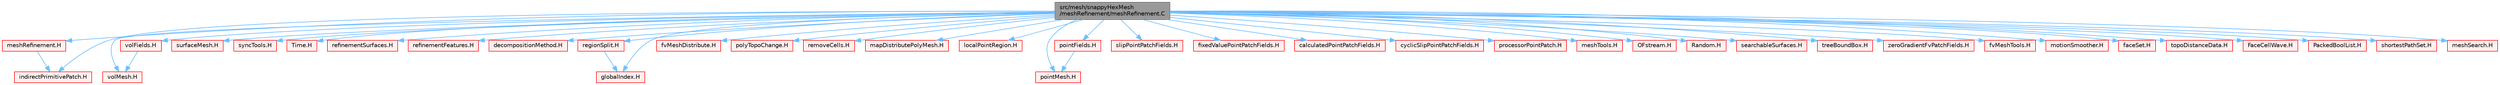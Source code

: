 digraph "src/mesh/snappyHexMesh/meshRefinement/meshRefinement.C"
{
 // LATEX_PDF_SIZE
  bgcolor="transparent";
  edge [fontname=Helvetica,fontsize=10,labelfontname=Helvetica,labelfontsize=10];
  node [fontname=Helvetica,fontsize=10,shape=box,height=0.2,width=0.4];
  Node1 [id="Node000001",label="src/mesh/snappyHexMesh\l/meshRefinement/meshRefinement.C",height=0.2,width=0.4,color="gray40", fillcolor="grey60", style="filled", fontcolor="black",tooltip=" "];
  Node1 -> Node2 [id="edge1_Node000001_Node000002",color="steelblue1",style="solid",tooltip=" "];
  Node2 [id="Node000002",label="meshRefinement.H",height=0.2,width=0.4,color="red", fillcolor="#FFF0F0", style="filled",URL="$meshRefinement_8H.html",tooltip=" "];
  Node2 -> Node233 [id="edge2_Node000002_Node000233",color="steelblue1",style="solid",tooltip=" "];
  Node233 [id="Node000233",label="indirectPrimitivePatch.H",height=0.2,width=0.4,color="red", fillcolor="#FFF0F0", style="filled",URL="$indirectPrimitivePatch_8H.html",tooltip=" "];
  Node1 -> Node290 [id="edge3_Node000001_Node000290",color="steelblue1",style="solid",tooltip=" "];
  Node290 [id="Node000290",label="volMesh.H",height=0.2,width=0.4,color="red", fillcolor="#FFF0F0", style="filled",URL="$volMesh_8H.html",tooltip=" "];
  Node1 -> Node369 [id="edge4_Node000001_Node000369",color="steelblue1",style="solid",tooltip=" "];
  Node369 [id="Node000369",label="volFields.H",height=0.2,width=0.4,color="red", fillcolor="#FFF0F0", style="filled",URL="$volFields_8H.html",tooltip=" "];
  Node369 -> Node290 [id="edge5_Node000369_Node000290",color="steelblue1",style="solid",tooltip=" "];
  Node1 -> Node405 [id="edge6_Node000001_Node000405",color="steelblue1",style="solid",tooltip=" "];
  Node405 [id="Node000405",label="surfaceMesh.H",height=0.2,width=0.4,color="red", fillcolor="#FFF0F0", style="filled",URL="$surfaceMesh_8H.html",tooltip=" "];
  Node1 -> Node406 [id="edge7_Node000001_Node000406",color="steelblue1",style="solid",tooltip=" "];
  Node406 [id="Node000406",label="syncTools.H",height=0.2,width=0.4,color="red", fillcolor="#FFF0F0", style="filled",URL="$syncTools_8H.html",tooltip=" "];
  Node1 -> Node420 [id="edge8_Node000001_Node000420",color="steelblue1",style="solid",tooltip=" "];
  Node420 [id="Node000420",label="Time.H",height=0.2,width=0.4,color="red", fillcolor="#FFF0F0", style="filled",URL="$Time_8H.html",tooltip=" "];
  Node1 -> Node444 [id="edge9_Node000001_Node000444",color="steelblue1",style="solid",tooltip=" "];
  Node444 [id="Node000444",label="refinementSurfaces.H",height=0.2,width=0.4,color="red", fillcolor="#FFF0F0", style="filled",URL="$refinementSurfaces_8H.html",tooltip=" "];
  Node1 -> Node478 [id="edge10_Node000001_Node000478",color="steelblue1",style="solid",tooltip=" "];
  Node478 [id="Node000478",label="refinementFeatures.H",height=0.2,width=0.4,color="red", fillcolor="#FFF0F0", style="filled",URL="$refinementFeatures_8H.html",tooltip=" "];
  Node1 -> Node491 [id="edge11_Node000001_Node000491",color="steelblue1",style="solid",tooltip=" "];
  Node491 [id="Node000491",label="decompositionMethod.H",height=0.2,width=0.4,color="red", fillcolor="#FFF0F0", style="filled",URL="$decompositionMethod_8H.html",tooltip=" "];
  Node1 -> Node493 [id="edge12_Node000001_Node000493",color="steelblue1",style="solid",tooltip=" "];
  Node493 [id="Node000493",label="regionSplit.H",height=0.2,width=0.4,color="red", fillcolor="#FFF0F0", style="filled",URL="$regionSplit_8H.html",tooltip=" "];
  Node493 -> Node448 [id="edge13_Node000493_Node000448",color="steelblue1",style="solid",tooltip=" "];
  Node448 [id="Node000448",label="globalIndex.H",height=0.2,width=0.4,color="red", fillcolor="#FFF0F0", style="filled",URL="$globalIndex_8H.html",tooltip=" "];
  Node1 -> Node495 [id="edge14_Node000001_Node000495",color="steelblue1",style="solid",tooltip=" "];
  Node495 [id="Node000495",label="fvMeshDistribute.H",height=0.2,width=0.4,color="red", fillcolor="#FFF0F0", style="filled",URL="$fvMeshDistribute_8H.html",tooltip=" "];
  Node1 -> Node233 [id="edge15_Node000001_Node000233",color="steelblue1",style="solid",tooltip=" "];
  Node1 -> Node501 [id="edge16_Node000001_Node000501",color="steelblue1",style="solid",tooltip=" "];
  Node501 [id="Node000501",label="polyTopoChange.H",height=0.2,width=0.4,color="red", fillcolor="#FFF0F0", style="filled",URL="$polyTopoChange_8H.html",tooltip=" "];
  Node1 -> Node503 [id="edge17_Node000001_Node000503",color="steelblue1",style="solid",tooltip=" "];
  Node503 [id="Node000503",label="removeCells.H",height=0.2,width=0.4,color="red", fillcolor="#FFF0F0", style="filled",URL="$removeCells_8H.html",tooltip=" "];
  Node1 -> Node504 [id="edge18_Node000001_Node000504",color="steelblue1",style="solid",tooltip=" "];
  Node504 [id="Node000504",label="mapDistributePolyMesh.H",height=0.2,width=0.4,color="red", fillcolor="#FFF0F0", style="filled",URL="$mapDistributePolyMesh_8H.html",tooltip=" "];
  Node1 -> Node505 [id="edge19_Node000001_Node000505",color="steelblue1",style="solid",tooltip=" "];
  Node505 [id="Node000505",label="localPointRegion.H",height=0.2,width=0.4,color="red", fillcolor="#FFF0F0", style="filled",URL="$localPointRegion_8H.html",tooltip=" "];
  Node1 -> Node497 [id="edge20_Node000001_Node000497",color="steelblue1",style="solid",tooltip=" "];
  Node497 [id="Node000497",label="pointMesh.H",height=0.2,width=0.4,color="red", fillcolor="#FFF0F0", style="filled",URL="$pointMesh_8H.html",tooltip=" "];
  Node1 -> Node506 [id="edge21_Node000001_Node000506",color="steelblue1",style="solid",tooltip=" "];
  Node506 [id="Node000506",label="pointFields.H",height=0.2,width=0.4,color="red", fillcolor="#FFF0F0", style="filled",URL="$pointFields_8H.html",tooltip=" "];
  Node506 -> Node497 [id="edge22_Node000506_Node000497",color="steelblue1",style="solid",tooltip=" "];
  Node1 -> Node512 [id="edge23_Node000001_Node000512",color="steelblue1",style="solid",tooltip=" "];
  Node512 [id="Node000512",label="slipPointPatchFields.H",height=0.2,width=0.4,color="red", fillcolor="#FFF0F0", style="filled",URL="$slipPointPatchFields_8H.html",tooltip=" "];
  Node1 -> Node518 [id="edge24_Node000001_Node000518",color="steelblue1",style="solid",tooltip=" "];
  Node518 [id="Node000518",label="fixedValuePointPatchFields.H",height=0.2,width=0.4,color="red", fillcolor="#FFF0F0", style="filled",URL="$fixedValuePointPatchFields_8H.html",tooltip=" "];
  Node1 -> Node521 [id="edge25_Node000001_Node000521",color="steelblue1",style="solid",tooltip=" "];
  Node521 [id="Node000521",label="calculatedPointPatchFields.H",height=0.2,width=0.4,color="red", fillcolor="#FFF0F0", style="filled",URL="$calculatedPointPatchFields_8H.html",tooltip=" "];
  Node1 -> Node523 [id="edge26_Node000001_Node000523",color="steelblue1",style="solid",tooltip=" "];
  Node523 [id="Node000523",label="cyclicSlipPointPatchFields.H",height=0.2,width=0.4,color="red", fillcolor="#FFF0F0", style="filled",URL="$cyclicSlipPointPatchFields_8H.html",tooltip=" "];
  Node1 -> Node534 [id="edge27_Node000001_Node000534",color="steelblue1",style="solid",tooltip=" "];
  Node534 [id="Node000534",label="processorPointPatch.H",height=0.2,width=0.4,color="red", fillcolor="#FFF0F0", style="filled",URL="$processorPointPatch_8H.html",tooltip=" "];
  Node1 -> Node448 [id="edge28_Node000001_Node000448",color="steelblue1",style="solid",tooltip=" "];
  Node1 -> Node536 [id="edge29_Node000001_Node000536",color="steelblue1",style="solid",tooltip=" "];
  Node536 [id="Node000536",label="meshTools.H",height=0.2,width=0.4,color="red", fillcolor="#FFF0F0", style="filled",URL="$meshTools_8H.html",tooltip=" "];
  Node1 -> Node537 [id="edge30_Node000001_Node000537",color="steelblue1",style="solid",tooltip=" "];
  Node537 [id="Node000537",label="OFstream.H",height=0.2,width=0.4,color="red", fillcolor="#FFF0F0", style="filled",URL="$OFstream_8H.html",tooltip=" "];
  Node1 -> Node455 [id="edge31_Node000001_Node000455",color="steelblue1",style="solid",tooltip=" "];
  Node455 [id="Node000455",label="Random.H",height=0.2,width=0.4,color="red", fillcolor="#FFF0F0", style="filled",URL="$Random_8H.html",tooltip=" "];
  Node1 -> Node540 [id="edge32_Node000001_Node000540",color="steelblue1",style="solid",tooltip=" "];
  Node540 [id="Node000540",label="searchableSurfaces.H",height=0.2,width=0.4,color="red", fillcolor="#FFF0F0", style="filled",URL="$searchableSurfaces_8H.html",tooltip=" "];
  Node1 -> Node462 [id="edge33_Node000001_Node000462",color="steelblue1",style="solid",tooltip=" "];
  Node462 [id="Node000462",label="treeBoundBox.H",height=0.2,width=0.4,color="red", fillcolor="#FFF0F0", style="filled",URL="$treeBoundBox_8H.html",tooltip=" "];
  Node1 -> Node542 [id="edge34_Node000001_Node000542",color="steelblue1",style="solid",tooltip=" "];
  Node542 [id="Node000542",label="zeroGradientFvPatchFields.H",height=0.2,width=0.4,color="red", fillcolor="#FFF0F0", style="filled",URL="$zeroGradientFvPatchFields_8H.html",tooltip=" "];
  Node1 -> Node544 [id="edge35_Node000001_Node000544",color="steelblue1",style="solid",tooltip=" "];
  Node544 [id="Node000544",label="fvMeshTools.H",height=0.2,width=0.4,color="red", fillcolor="#FFF0F0", style="filled",URL="$fvMeshTools_8H.html",tooltip=" "];
  Node1 -> Node545 [id="edge36_Node000001_Node000545",color="steelblue1",style="solid",tooltip=" "];
  Node545 [id="Node000545",label="motionSmoother.H",height=0.2,width=0.4,color="red", fillcolor="#FFF0F0", style="filled",URL="$motionSmoother_8H.html",tooltip=" "];
  Node1 -> Node548 [id="edge37_Node000001_Node000548",color="steelblue1",style="solid",tooltip=" "];
  Node548 [id="Node000548",label="faceSet.H",height=0.2,width=0.4,color="red", fillcolor="#FFF0F0", style="filled",URL="$faceSet_8H.html",tooltip=" "];
  Node1 -> Node550 [id="edge38_Node000001_Node000550",color="steelblue1",style="solid",tooltip=" "];
  Node550 [id="Node000550",label="topoDistanceData.H",height=0.2,width=0.4,color="red", fillcolor="#FFF0F0", style="filled",URL="$topoDistanceData_8H.html",tooltip=" "];
  Node1 -> Node552 [id="edge39_Node000001_Node000552",color="steelblue1",style="solid",tooltip=" "];
  Node552 [id="Node000552",label="FaceCellWave.H",height=0.2,width=0.4,color="red", fillcolor="#FFF0F0", style="filled",URL="$FaceCellWave_8H.html",tooltip=" "];
  Node1 -> Node554 [id="edge40_Node000001_Node000554",color="steelblue1",style="solid",tooltip=" "];
  Node554 [id="Node000554",label="PackedBoolList.H",height=0.2,width=0.4,color="red", fillcolor="#FFF0F0", style="filled",URL="$PackedBoolList_8H.html",tooltip=" "];
  Node1 -> Node555 [id="edge41_Node000001_Node000555",color="steelblue1",style="solid",tooltip=" "];
  Node555 [id="Node000555",label="shortestPathSet.H",height=0.2,width=0.4,color="red", fillcolor="#FFF0F0", style="filled",URL="$shortestPathSet_8H.html",tooltip=" "];
  Node1 -> Node557 [id="edge42_Node000001_Node000557",color="steelblue1",style="solid",tooltip=" "];
  Node557 [id="Node000557",label="meshSearch.H",height=0.2,width=0.4,color="red", fillcolor="#FFF0F0", style="filled",URL="$meshSearch_8H.html",tooltip=" "];
}
